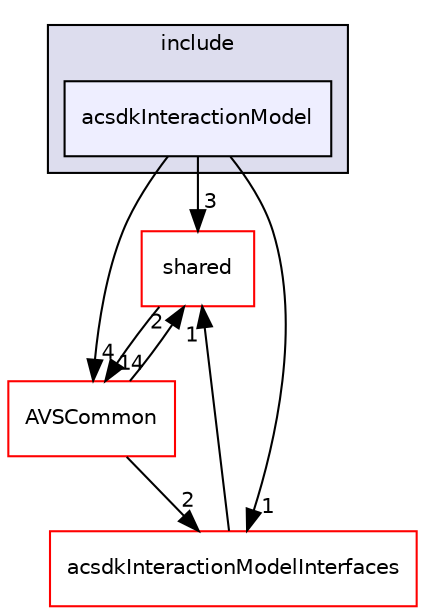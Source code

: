 digraph "/workplace/avs-device-sdk/CapabilityAgents/InteractionModel/acsdkInteractionModel/include/acsdkInteractionModel" {
  compound=true
  node [ fontsize="10", fontname="Helvetica"];
  edge [ labelfontsize="10", labelfontname="Helvetica"];
  subgraph clusterdir_9db2f4d1ddc64068dd42535e7eb1eee5 {
    graph [ bgcolor="#ddddee", pencolor="black", label="include" fontname="Helvetica", fontsize="10", URL="dir_9db2f4d1ddc64068dd42535e7eb1eee5.html"]
  dir_5af6f3bf6fc3b48bba075fed25086193 [shape=box, label="acsdkInteractionModel", style="filled", fillcolor="#eeeeff", pencolor="black", URL="dir_5af6f3bf6fc3b48bba075fed25086193.html"];
  }
  dir_9982052f7ce695d12571567315b2fafa [shape=box label="shared" fillcolor="white" style="filled" color="red" URL="dir_9982052f7ce695d12571567315b2fafa.html"];
  dir_13e65effb2bde530b17b3d5eefcd0266 [shape=box label="AVSCommon" fillcolor="white" style="filled" color="red" URL="dir_13e65effb2bde530b17b3d5eefcd0266.html"];
  dir_606f5bc388adb63390ab52c048425fb9 [shape=box label="acsdkInteractionModelInterfaces" fillcolor="white" style="filled" color="red" URL="dir_606f5bc388adb63390ab52c048425fb9.html"];
  dir_9982052f7ce695d12571567315b2fafa->dir_13e65effb2bde530b17b3d5eefcd0266 [headlabel="14", labeldistance=1.5 headhref="dir_000598_000017.html"];
  dir_5af6f3bf6fc3b48bba075fed25086193->dir_9982052f7ce695d12571567315b2fafa [headlabel="3", labeldistance=1.5 headhref="dir_000376_000598.html"];
  dir_5af6f3bf6fc3b48bba075fed25086193->dir_13e65effb2bde530b17b3d5eefcd0266 [headlabel="4", labeldistance=1.5 headhref="dir_000376_000017.html"];
  dir_5af6f3bf6fc3b48bba075fed25086193->dir_606f5bc388adb63390ab52c048425fb9 [headlabel="1", labeldistance=1.5 headhref="dir_000376_000381.html"];
  dir_13e65effb2bde530b17b3d5eefcd0266->dir_9982052f7ce695d12571567315b2fafa [headlabel="2", labeldistance=1.5 headhref="dir_000017_000598.html"];
  dir_13e65effb2bde530b17b3d5eefcd0266->dir_606f5bc388adb63390ab52c048425fb9 [headlabel="2", labeldistance=1.5 headhref="dir_000017_000381.html"];
  dir_606f5bc388adb63390ab52c048425fb9->dir_9982052f7ce695d12571567315b2fafa [headlabel="1", labeldistance=1.5 headhref="dir_000381_000598.html"];
}
